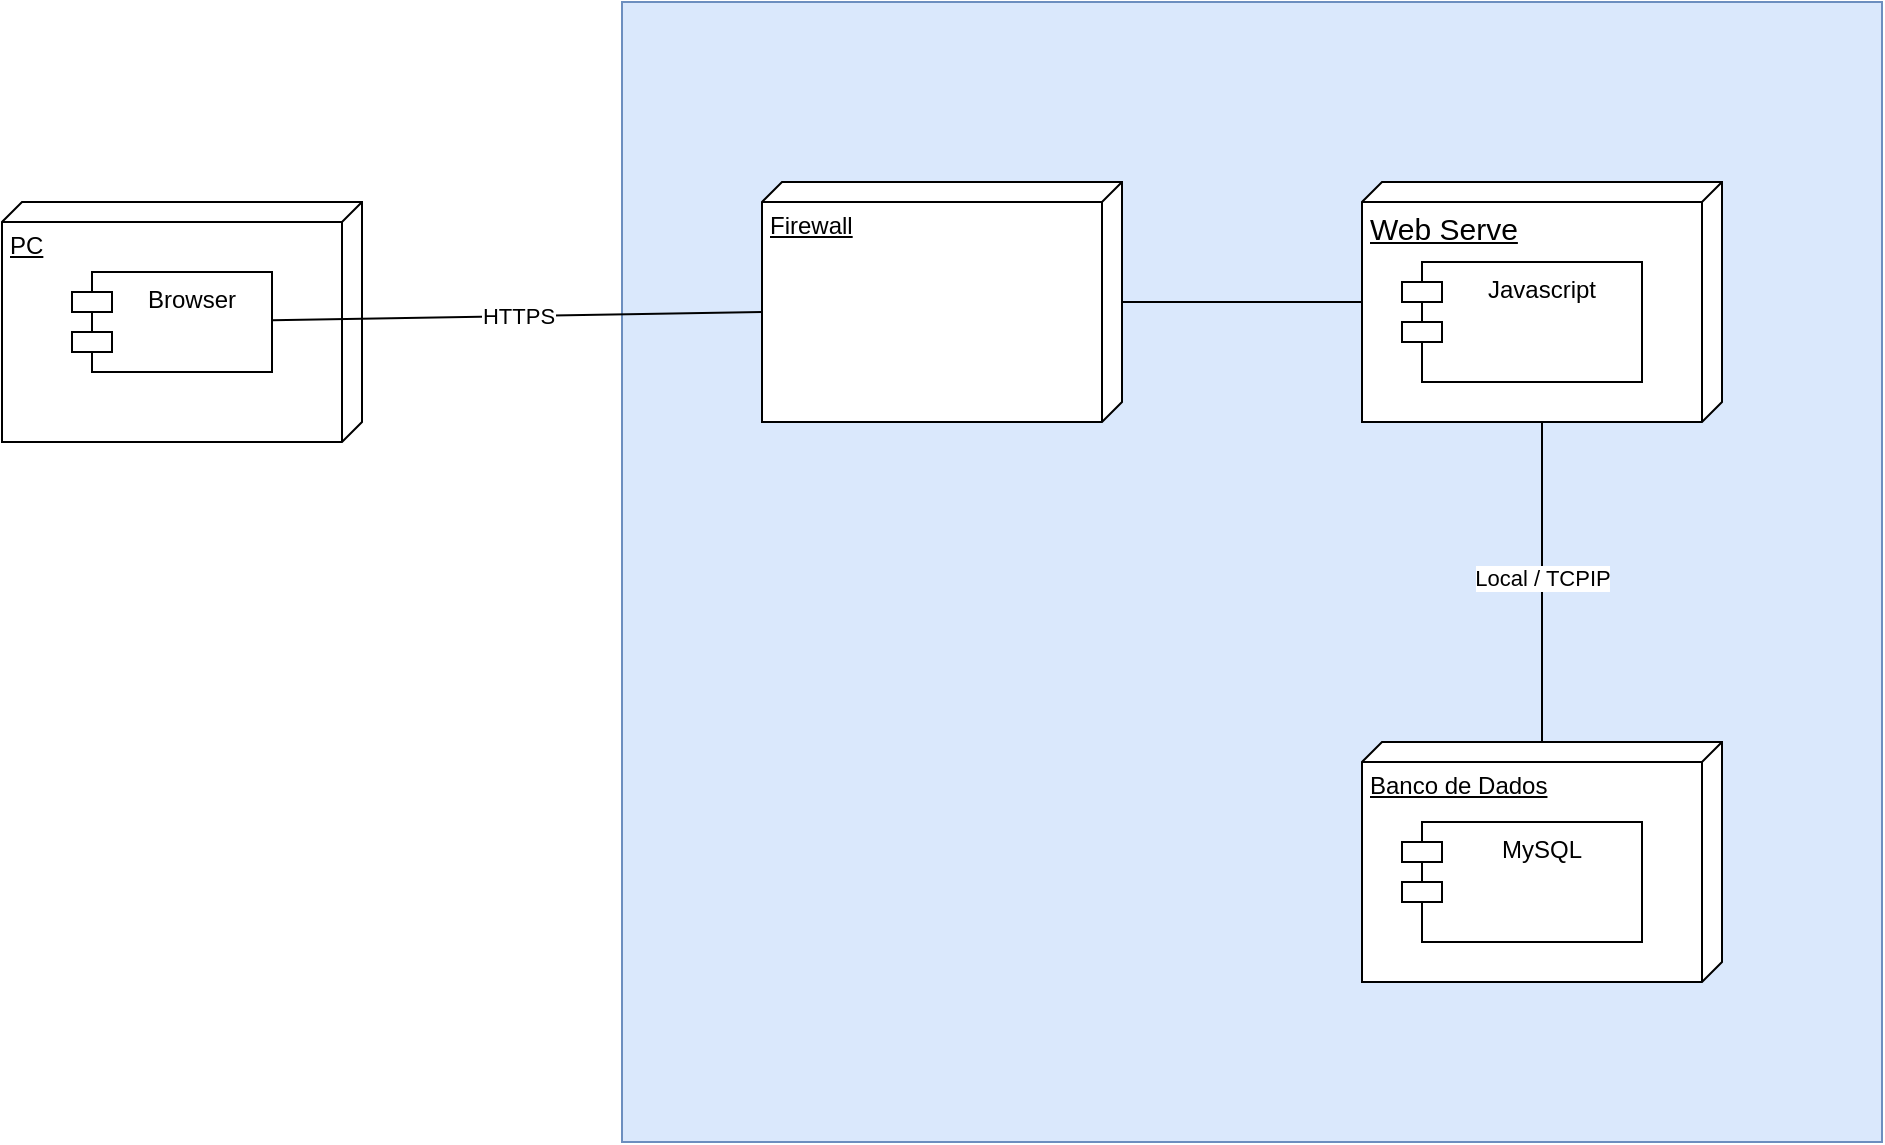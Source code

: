 <mxfile version="24.4.8" type="github">
  <diagram name="Page-1" id="6kBh8UTkucDPiVtBJUrI">
    <mxGraphModel dx="2284" dy="746" grid="1" gridSize="10" guides="1" tooltips="1" connect="1" arrows="1" fold="1" page="1" pageScale="1" pageWidth="850" pageHeight="1100" math="0" shadow="0">
      <root>
        <mxCell id="0" />
        <mxCell id="1" parent="0" />
        <mxCell id="BEFxQ03yj8iB7JwDrn9P-18" value="&lt;div&gt;&lt;br&gt;&lt;/div&gt;&lt;div&gt;&lt;br&gt;&lt;/div&gt;" style="html=1;whiteSpace=wrap;fillColor=#dae8fc;strokeColor=#6c8ebf;" vertex="1" parent="1">
          <mxGeometry x="90" y="50" width="630" height="570" as="geometry" />
        </mxCell>
        <mxCell id="BEFxQ03yj8iB7JwDrn9P-5" value="" style="group" vertex="1" connectable="0" parent="1">
          <mxGeometry x="460" y="140" width="180" height="120" as="geometry" />
        </mxCell>
        <mxCell id="BEFxQ03yj8iB7JwDrn9P-2" value="&lt;font style=&quot;font-size: 15px;&quot;&gt;Web Serve&lt;/font&gt;&lt;div&gt;&lt;span style=&quot;font-size: 15px;&quot;&gt;&lt;br&gt;&lt;/span&gt;&lt;div style=&quot;font-size: 15px;&quot;&gt;&lt;br&gt;&lt;/div&gt;&lt;/div&gt;" style="verticalAlign=top;align=left;spacingTop=8;spacingLeft=2;spacingRight=12;shape=cube;size=10;direction=south;fontStyle=4;html=1;whiteSpace=wrap;" vertex="1" parent="BEFxQ03yj8iB7JwDrn9P-5">
          <mxGeometry width="180" height="120" as="geometry" />
        </mxCell>
        <mxCell id="BEFxQ03yj8iB7JwDrn9P-4" value="Javascript" style="shape=module;align=left;spacingLeft=20;align=center;verticalAlign=top;whiteSpace=wrap;html=1;" vertex="1" parent="BEFxQ03yj8iB7JwDrn9P-5">
          <mxGeometry x="20" y="40" width="120" height="60" as="geometry" />
        </mxCell>
        <mxCell id="BEFxQ03yj8iB7JwDrn9P-7" value="" style="group" vertex="1" connectable="0" parent="1">
          <mxGeometry x="460" y="420" width="180" height="120" as="geometry" />
        </mxCell>
        <mxCell id="BEFxQ03yj8iB7JwDrn9P-1" value="Banco de Dados" style="verticalAlign=top;align=left;spacingTop=8;spacingLeft=2;spacingRight=12;shape=cube;size=10;direction=south;fontStyle=4;html=1;whiteSpace=wrap;" vertex="1" parent="BEFxQ03yj8iB7JwDrn9P-7">
          <mxGeometry width="180" height="120" as="geometry" />
        </mxCell>
        <mxCell id="BEFxQ03yj8iB7JwDrn9P-6" value="MySQL" style="shape=module;align=left;spacingLeft=20;align=center;verticalAlign=top;whiteSpace=wrap;html=1;" vertex="1" parent="BEFxQ03yj8iB7JwDrn9P-7">
          <mxGeometry x="20" y="40" width="120" height="60" as="geometry" />
        </mxCell>
        <mxCell id="BEFxQ03yj8iB7JwDrn9P-8" style="edgeStyle=orthogonalEdgeStyle;rounded=0;orthogonalLoop=1;jettySize=auto;html=1;endArrow=none;endFill=0;" edge="1" parent="1" source="BEFxQ03yj8iB7JwDrn9P-2" target="BEFxQ03yj8iB7JwDrn9P-1">
          <mxGeometry relative="1" as="geometry" />
        </mxCell>
        <mxCell id="BEFxQ03yj8iB7JwDrn9P-9" value="Local / TCPIP" style="edgeLabel;html=1;align=center;verticalAlign=middle;resizable=0;points=[];" vertex="1" connectable="0" parent="BEFxQ03yj8iB7JwDrn9P-8">
          <mxGeometry x="-0.024" relative="1" as="geometry">
            <mxPoint as="offset" />
          </mxGeometry>
        </mxCell>
        <mxCell id="BEFxQ03yj8iB7JwDrn9P-10" value="Firewall" style="verticalAlign=top;align=left;spacingTop=8;spacingLeft=2;spacingRight=12;shape=cube;size=10;direction=south;fontStyle=4;html=1;whiteSpace=wrap;" vertex="1" parent="1">
          <mxGeometry x="160" y="140" width="180" height="120" as="geometry" />
        </mxCell>
        <mxCell id="BEFxQ03yj8iB7JwDrn9P-11" style="edgeStyle=orthogonalEdgeStyle;rounded=0;orthogonalLoop=1;jettySize=auto;html=1;endArrow=none;endFill=0;" edge="1" parent="1" source="BEFxQ03yj8iB7JwDrn9P-2" target="BEFxQ03yj8iB7JwDrn9P-10">
          <mxGeometry relative="1" as="geometry" />
        </mxCell>
        <mxCell id="BEFxQ03yj8iB7JwDrn9P-15" value="" style="group" vertex="1" connectable="0" parent="1">
          <mxGeometry x="-220" y="150" width="180" height="120" as="geometry" />
        </mxCell>
        <mxCell id="BEFxQ03yj8iB7JwDrn9P-12" value="PC" style="verticalAlign=top;align=left;spacingTop=8;spacingLeft=2;spacingRight=12;shape=cube;size=10;direction=south;fontStyle=4;html=1;whiteSpace=wrap;" vertex="1" parent="BEFxQ03yj8iB7JwDrn9P-15">
          <mxGeometry width="180" height="120" as="geometry" />
        </mxCell>
        <mxCell id="BEFxQ03yj8iB7JwDrn9P-13" value="Browser" style="shape=module;align=left;spacingLeft=20;align=center;verticalAlign=top;whiteSpace=wrap;html=1;container=1;" vertex="1" parent="BEFxQ03yj8iB7JwDrn9P-15">
          <mxGeometry x="35" y="35" width="100" height="50" as="geometry" />
        </mxCell>
        <mxCell id="BEFxQ03yj8iB7JwDrn9P-17" style="rounded=0;orthogonalLoop=1;jettySize=auto;html=1;entryX=0;entryY=0;entryDx=65;entryDy=180;entryPerimeter=0;endArrow=none;endFill=0;" edge="1" parent="1" source="BEFxQ03yj8iB7JwDrn9P-13" target="BEFxQ03yj8iB7JwDrn9P-10">
          <mxGeometry relative="1" as="geometry" />
        </mxCell>
        <mxCell id="BEFxQ03yj8iB7JwDrn9P-19" value="HTTPS" style="edgeLabel;html=1;align=center;verticalAlign=middle;resizable=0;points=[];" vertex="1" connectable="0" parent="BEFxQ03yj8iB7JwDrn9P-17">
          <mxGeometry x="0.004" relative="1" as="geometry">
            <mxPoint as="offset" />
          </mxGeometry>
        </mxCell>
      </root>
    </mxGraphModel>
  </diagram>
</mxfile>
